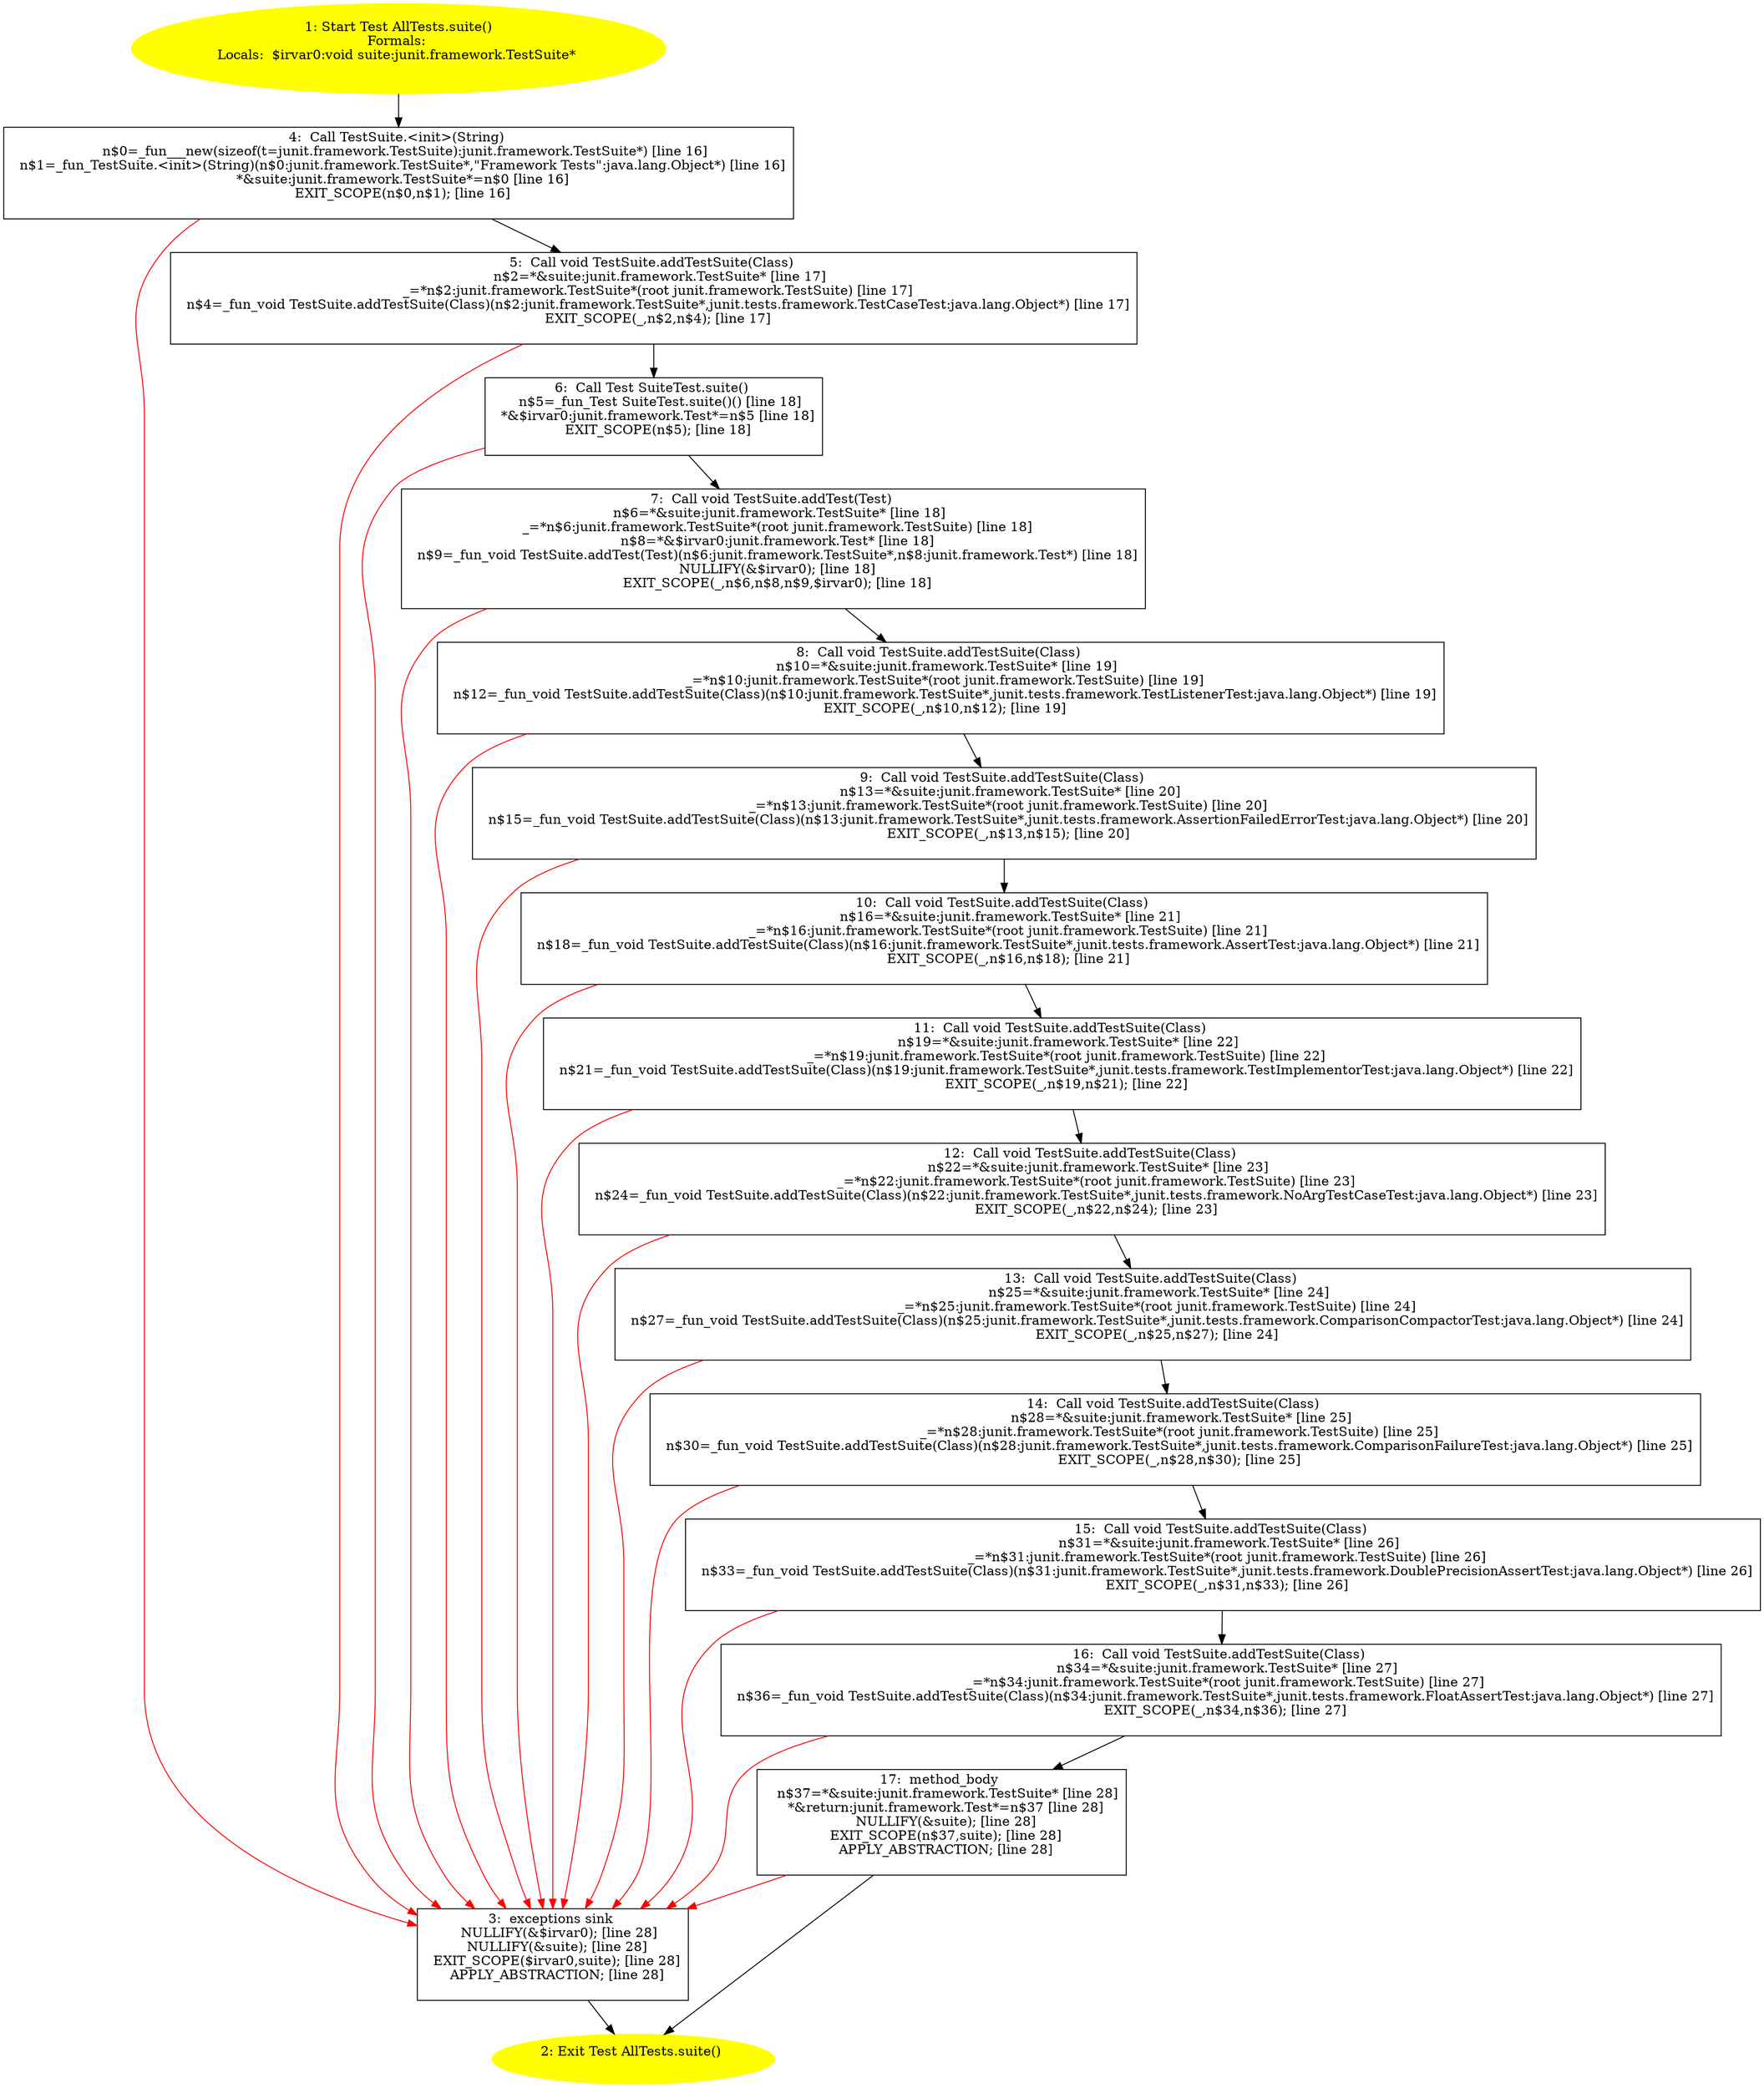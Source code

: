 /* @generated */
digraph cfg {
"junit.tests.framework.AllTests.suite():junit.framework.Test.8ae9e8a1732fe706d734d3b8b99348c0_1" [label="1: Start Test AllTests.suite()\nFormals: \nLocals:  $irvar0:void suite:junit.framework.TestSuite* \n  " color=yellow style=filled]
	

	 "junit.tests.framework.AllTests.suite():junit.framework.Test.8ae9e8a1732fe706d734d3b8b99348c0_1" -> "junit.tests.framework.AllTests.suite():junit.framework.Test.8ae9e8a1732fe706d734d3b8b99348c0_4" ;
"junit.tests.framework.AllTests.suite():junit.framework.Test.8ae9e8a1732fe706d734d3b8b99348c0_2" [label="2: Exit Test AllTests.suite() \n  " color=yellow style=filled]
	

"junit.tests.framework.AllTests.suite():junit.framework.Test.8ae9e8a1732fe706d734d3b8b99348c0_3" [label="3:  exceptions sink \n   NULLIFY(&$irvar0); [line 28]\n  NULLIFY(&suite); [line 28]\n  EXIT_SCOPE($irvar0,suite); [line 28]\n  APPLY_ABSTRACTION; [line 28]\n " shape="box"]
	

	 "junit.tests.framework.AllTests.suite():junit.framework.Test.8ae9e8a1732fe706d734d3b8b99348c0_3" -> "junit.tests.framework.AllTests.suite():junit.framework.Test.8ae9e8a1732fe706d734d3b8b99348c0_2" ;
"junit.tests.framework.AllTests.suite():junit.framework.Test.8ae9e8a1732fe706d734d3b8b99348c0_4" [label="4:  Call TestSuite.<init>(String) \n   n$0=_fun___new(sizeof(t=junit.framework.TestSuite):junit.framework.TestSuite*) [line 16]\n  n$1=_fun_TestSuite.<init>(String)(n$0:junit.framework.TestSuite*,\"Framework Tests\":java.lang.Object*) [line 16]\n  *&suite:junit.framework.TestSuite*=n$0 [line 16]\n  EXIT_SCOPE(n$0,n$1); [line 16]\n " shape="box"]
	

	 "junit.tests.framework.AllTests.suite():junit.framework.Test.8ae9e8a1732fe706d734d3b8b99348c0_4" -> "junit.tests.framework.AllTests.suite():junit.framework.Test.8ae9e8a1732fe706d734d3b8b99348c0_5" ;
	 "junit.tests.framework.AllTests.suite():junit.framework.Test.8ae9e8a1732fe706d734d3b8b99348c0_4" -> "junit.tests.framework.AllTests.suite():junit.framework.Test.8ae9e8a1732fe706d734d3b8b99348c0_3" [color="red" ];
"junit.tests.framework.AllTests.suite():junit.framework.Test.8ae9e8a1732fe706d734d3b8b99348c0_5" [label="5:  Call void TestSuite.addTestSuite(Class) \n   n$2=*&suite:junit.framework.TestSuite* [line 17]\n  _=*n$2:junit.framework.TestSuite*(root junit.framework.TestSuite) [line 17]\n  n$4=_fun_void TestSuite.addTestSuite(Class)(n$2:junit.framework.TestSuite*,junit.tests.framework.TestCaseTest:java.lang.Object*) [line 17]\n  EXIT_SCOPE(_,n$2,n$4); [line 17]\n " shape="box"]
	

	 "junit.tests.framework.AllTests.suite():junit.framework.Test.8ae9e8a1732fe706d734d3b8b99348c0_5" -> "junit.tests.framework.AllTests.suite():junit.framework.Test.8ae9e8a1732fe706d734d3b8b99348c0_6" ;
	 "junit.tests.framework.AllTests.suite():junit.framework.Test.8ae9e8a1732fe706d734d3b8b99348c0_5" -> "junit.tests.framework.AllTests.suite():junit.framework.Test.8ae9e8a1732fe706d734d3b8b99348c0_3" [color="red" ];
"junit.tests.framework.AllTests.suite():junit.framework.Test.8ae9e8a1732fe706d734d3b8b99348c0_6" [label="6:  Call Test SuiteTest.suite() \n   n$5=_fun_Test SuiteTest.suite()() [line 18]\n  *&$irvar0:junit.framework.Test*=n$5 [line 18]\n  EXIT_SCOPE(n$5); [line 18]\n " shape="box"]
	

	 "junit.tests.framework.AllTests.suite():junit.framework.Test.8ae9e8a1732fe706d734d3b8b99348c0_6" -> "junit.tests.framework.AllTests.suite():junit.framework.Test.8ae9e8a1732fe706d734d3b8b99348c0_7" ;
	 "junit.tests.framework.AllTests.suite():junit.framework.Test.8ae9e8a1732fe706d734d3b8b99348c0_6" -> "junit.tests.framework.AllTests.suite():junit.framework.Test.8ae9e8a1732fe706d734d3b8b99348c0_3" [color="red" ];
"junit.tests.framework.AllTests.suite():junit.framework.Test.8ae9e8a1732fe706d734d3b8b99348c0_7" [label="7:  Call void TestSuite.addTest(Test) \n   n$6=*&suite:junit.framework.TestSuite* [line 18]\n  _=*n$6:junit.framework.TestSuite*(root junit.framework.TestSuite) [line 18]\n  n$8=*&$irvar0:junit.framework.Test* [line 18]\n  n$9=_fun_void TestSuite.addTest(Test)(n$6:junit.framework.TestSuite*,n$8:junit.framework.Test*) [line 18]\n  NULLIFY(&$irvar0); [line 18]\n  EXIT_SCOPE(_,n$6,n$8,n$9,$irvar0); [line 18]\n " shape="box"]
	

	 "junit.tests.framework.AllTests.suite():junit.framework.Test.8ae9e8a1732fe706d734d3b8b99348c0_7" -> "junit.tests.framework.AllTests.suite():junit.framework.Test.8ae9e8a1732fe706d734d3b8b99348c0_8" ;
	 "junit.tests.framework.AllTests.suite():junit.framework.Test.8ae9e8a1732fe706d734d3b8b99348c0_7" -> "junit.tests.framework.AllTests.suite():junit.framework.Test.8ae9e8a1732fe706d734d3b8b99348c0_3" [color="red" ];
"junit.tests.framework.AllTests.suite():junit.framework.Test.8ae9e8a1732fe706d734d3b8b99348c0_8" [label="8:  Call void TestSuite.addTestSuite(Class) \n   n$10=*&suite:junit.framework.TestSuite* [line 19]\n  _=*n$10:junit.framework.TestSuite*(root junit.framework.TestSuite) [line 19]\n  n$12=_fun_void TestSuite.addTestSuite(Class)(n$10:junit.framework.TestSuite*,junit.tests.framework.TestListenerTest:java.lang.Object*) [line 19]\n  EXIT_SCOPE(_,n$10,n$12); [line 19]\n " shape="box"]
	

	 "junit.tests.framework.AllTests.suite():junit.framework.Test.8ae9e8a1732fe706d734d3b8b99348c0_8" -> "junit.tests.framework.AllTests.suite():junit.framework.Test.8ae9e8a1732fe706d734d3b8b99348c0_9" ;
	 "junit.tests.framework.AllTests.suite():junit.framework.Test.8ae9e8a1732fe706d734d3b8b99348c0_8" -> "junit.tests.framework.AllTests.suite():junit.framework.Test.8ae9e8a1732fe706d734d3b8b99348c0_3" [color="red" ];
"junit.tests.framework.AllTests.suite():junit.framework.Test.8ae9e8a1732fe706d734d3b8b99348c0_9" [label="9:  Call void TestSuite.addTestSuite(Class) \n   n$13=*&suite:junit.framework.TestSuite* [line 20]\n  _=*n$13:junit.framework.TestSuite*(root junit.framework.TestSuite) [line 20]\n  n$15=_fun_void TestSuite.addTestSuite(Class)(n$13:junit.framework.TestSuite*,junit.tests.framework.AssertionFailedErrorTest:java.lang.Object*) [line 20]\n  EXIT_SCOPE(_,n$13,n$15); [line 20]\n " shape="box"]
	

	 "junit.tests.framework.AllTests.suite():junit.framework.Test.8ae9e8a1732fe706d734d3b8b99348c0_9" -> "junit.tests.framework.AllTests.suite():junit.framework.Test.8ae9e8a1732fe706d734d3b8b99348c0_10" ;
	 "junit.tests.framework.AllTests.suite():junit.framework.Test.8ae9e8a1732fe706d734d3b8b99348c0_9" -> "junit.tests.framework.AllTests.suite():junit.framework.Test.8ae9e8a1732fe706d734d3b8b99348c0_3" [color="red" ];
"junit.tests.framework.AllTests.suite():junit.framework.Test.8ae9e8a1732fe706d734d3b8b99348c0_10" [label="10:  Call void TestSuite.addTestSuite(Class) \n   n$16=*&suite:junit.framework.TestSuite* [line 21]\n  _=*n$16:junit.framework.TestSuite*(root junit.framework.TestSuite) [line 21]\n  n$18=_fun_void TestSuite.addTestSuite(Class)(n$16:junit.framework.TestSuite*,junit.tests.framework.AssertTest:java.lang.Object*) [line 21]\n  EXIT_SCOPE(_,n$16,n$18); [line 21]\n " shape="box"]
	

	 "junit.tests.framework.AllTests.suite():junit.framework.Test.8ae9e8a1732fe706d734d3b8b99348c0_10" -> "junit.tests.framework.AllTests.suite():junit.framework.Test.8ae9e8a1732fe706d734d3b8b99348c0_11" ;
	 "junit.tests.framework.AllTests.suite():junit.framework.Test.8ae9e8a1732fe706d734d3b8b99348c0_10" -> "junit.tests.framework.AllTests.suite():junit.framework.Test.8ae9e8a1732fe706d734d3b8b99348c0_3" [color="red" ];
"junit.tests.framework.AllTests.suite():junit.framework.Test.8ae9e8a1732fe706d734d3b8b99348c0_11" [label="11:  Call void TestSuite.addTestSuite(Class) \n   n$19=*&suite:junit.framework.TestSuite* [line 22]\n  _=*n$19:junit.framework.TestSuite*(root junit.framework.TestSuite) [line 22]\n  n$21=_fun_void TestSuite.addTestSuite(Class)(n$19:junit.framework.TestSuite*,junit.tests.framework.TestImplementorTest:java.lang.Object*) [line 22]\n  EXIT_SCOPE(_,n$19,n$21); [line 22]\n " shape="box"]
	

	 "junit.tests.framework.AllTests.suite():junit.framework.Test.8ae9e8a1732fe706d734d3b8b99348c0_11" -> "junit.tests.framework.AllTests.suite():junit.framework.Test.8ae9e8a1732fe706d734d3b8b99348c0_12" ;
	 "junit.tests.framework.AllTests.suite():junit.framework.Test.8ae9e8a1732fe706d734d3b8b99348c0_11" -> "junit.tests.framework.AllTests.suite():junit.framework.Test.8ae9e8a1732fe706d734d3b8b99348c0_3" [color="red" ];
"junit.tests.framework.AllTests.suite():junit.framework.Test.8ae9e8a1732fe706d734d3b8b99348c0_12" [label="12:  Call void TestSuite.addTestSuite(Class) \n   n$22=*&suite:junit.framework.TestSuite* [line 23]\n  _=*n$22:junit.framework.TestSuite*(root junit.framework.TestSuite) [line 23]\n  n$24=_fun_void TestSuite.addTestSuite(Class)(n$22:junit.framework.TestSuite*,junit.tests.framework.NoArgTestCaseTest:java.lang.Object*) [line 23]\n  EXIT_SCOPE(_,n$22,n$24); [line 23]\n " shape="box"]
	

	 "junit.tests.framework.AllTests.suite():junit.framework.Test.8ae9e8a1732fe706d734d3b8b99348c0_12" -> "junit.tests.framework.AllTests.suite():junit.framework.Test.8ae9e8a1732fe706d734d3b8b99348c0_13" ;
	 "junit.tests.framework.AllTests.suite():junit.framework.Test.8ae9e8a1732fe706d734d3b8b99348c0_12" -> "junit.tests.framework.AllTests.suite():junit.framework.Test.8ae9e8a1732fe706d734d3b8b99348c0_3" [color="red" ];
"junit.tests.framework.AllTests.suite():junit.framework.Test.8ae9e8a1732fe706d734d3b8b99348c0_13" [label="13:  Call void TestSuite.addTestSuite(Class) \n   n$25=*&suite:junit.framework.TestSuite* [line 24]\n  _=*n$25:junit.framework.TestSuite*(root junit.framework.TestSuite) [line 24]\n  n$27=_fun_void TestSuite.addTestSuite(Class)(n$25:junit.framework.TestSuite*,junit.tests.framework.ComparisonCompactorTest:java.lang.Object*) [line 24]\n  EXIT_SCOPE(_,n$25,n$27); [line 24]\n " shape="box"]
	

	 "junit.tests.framework.AllTests.suite():junit.framework.Test.8ae9e8a1732fe706d734d3b8b99348c0_13" -> "junit.tests.framework.AllTests.suite():junit.framework.Test.8ae9e8a1732fe706d734d3b8b99348c0_14" ;
	 "junit.tests.framework.AllTests.suite():junit.framework.Test.8ae9e8a1732fe706d734d3b8b99348c0_13" -> "junit.tests.framework.AllTests.suite():junit.framework.Test.8ae9e8a1732fe706d734d3b8b99348c0_3" [color="red" ];
"junit.tests.framework.AllTests.suite():junit.framework.Test.8ae9e8a1732fe706d734d3b8b99348c0_14" [label="14:  Call void TestSuite.addTestSuite(Class) \n   n$28=*&suite:junit.framework.TestSuite* [line 25]\n  _=*n$28:junit.framework.TestSuite*(root junit.framework.TestSuite) [line 25]\n  n$30=_fun_void TestSuite.addTestSuite(Class)(n$28:junit.framework.TestSuite*,junit.tests.framework.ComparisonFailureTest:java.lang.Object*) [line 25]\n  EXIT_SCOPE(_,n$28,n$30); [line 25]\n " shape="box"]
	

	 "junit.tests.framework.AllTests.suite():junit.framework.Test.8ae9e8a1732fe706d734d3b8b99348c0_14" -> "junit.tests.framework.AllTests.suite():junit.framework.Test.8ae9e8a1732fe706d734d3b8b99348c0_15" ;
	 "junit.tests.framework.AllTests.suite():junit.framework.Test.8ae9e8a1732fe706d734d3b8b99348c0_14" -> "junit.tests.framework.AllTests.suite():junit.framework.Test.8ae9e8a1732fe706d734d3b8b99348c0_3" [color="red" ];
"junit.tests.framework.AllTests.suite():junit.framework.Test.8ae9e8a1732fe706d734d3b8b99348c0_15" [label="15:  Call void TestSuite.addTestSuite(Class) \n   n$31=*&suite:junit.framework.TestSuite* [line 26]\n  _=*n$31:junit.framework.TestSuite*(root junit.framework.TestSuite) [line 26]\n  n$33=_fun_void TestSuite.addTestSuite(Class)(n$31:junit.framework.TestSuite*,junit.tests.framework.DoublePrecisionAssertTest:java.lang.Object*) [line 26]\n  EXIT_SCOPE(_,n$31,n$33); [line 26]\n " shape="box"]
	

	 "junit.tests.framework.AllTests.suite():junit.framework.Test.8ae9e8a1732fe706d734d3b8b99348c0_15" -> "junit.tests.framework.AllTests.suite():junit.framework.Test.8ae9e8a1732fe706d734d3b8b99348c0_16" ;
	 "junit.tests.framework.AllTests.suite():junit.framework.Test.8ae9e8a1732fe706d734d3b8b99348c0_15" -> "junit.tests.framework.AllTests.suite():junit.framework.Test.8ae9e8a1732fe706d734d3b8b99348c0_3" [color="red" ];
"junit.tests.framework.AllTests.suite():junit.framework.Test.8ae9e8a1732fe706d734d3b8b99348c0_16" [label="16:  Call void TestSuite.addTestSuite(Class) \n   n$34=*&suite:junit.framework.TestSuite* [line 27]\n  _=*n$34:junit.framework.TestSuite*(root junit.framework.TestSuite) [line 27]\n  n$36=_fun_void TestSuite.addTestSuite(Class)(n$34:junit.framework.TestSuite*,junit.tests.framework.FloatAssertTest:java.lang.Object*) [line 27]\n  EXIT_SCOPE(_,n$34,n$36); [line 27]\n " shape="box"]
	

	 "junit.tests.framework.AllTests.suite():junit.framework.Test.8ae9e8a1732fe706d734d3b8b99348c0_16" -> "junit.tests.framework.AllTests.suite():junit.framework.Test.8ae9e8a1732fe706d734d3b8b99348c0_17" ;
	 "junit.tests.framework.AllTests.suite():junit.framework.Test.8ae9e8a1732fe706d734d3b8b99348c0_16" -> "junit.tests.framework.AllTests.suite():junit.framework.Test.8ae9e8a1732fe706d734d3b8b99348c0_3" [color="red" ];
"junit.tests.framework.AllTests.suite():junit.framework.Test.8ae9e8a1732fe706d734d3b8b99348c0_17" [label="17:  method_body \n   n$37=*&suite:junit.framework.TestSuite* [line 28]\n  *&return:junit.framework.Test*=n$37 [line 28]\n  NULLIFY(&suite); [line 28]\n  EXIT_SCOPE(n$37,suite); [line 28]\n  APPLY_ABSTRACTION; [line 28]\n " shape="box"]
	

	 "junit.tests.framework.AllTests.suite():junit.framework.Test.8ae9e8a1732fe706d734d3b8b99348c0_17" -> "junit.tests.framework.AllTests.suite():junit.framework.Test.8ae9e8a1732fe706d734d3b8b99348c0_2" ;
	 "junit.tests.framework.AllTests.suite():junit.framework.Test.8ae9e8a1732fe706d734d3b8b99348c0_17" -> "junit.tests.framework.AllTests.suite():junit.framework.Test.8ae9e8a1732fe706d734d3b8b99348c0_3" [color="red" ];
}
